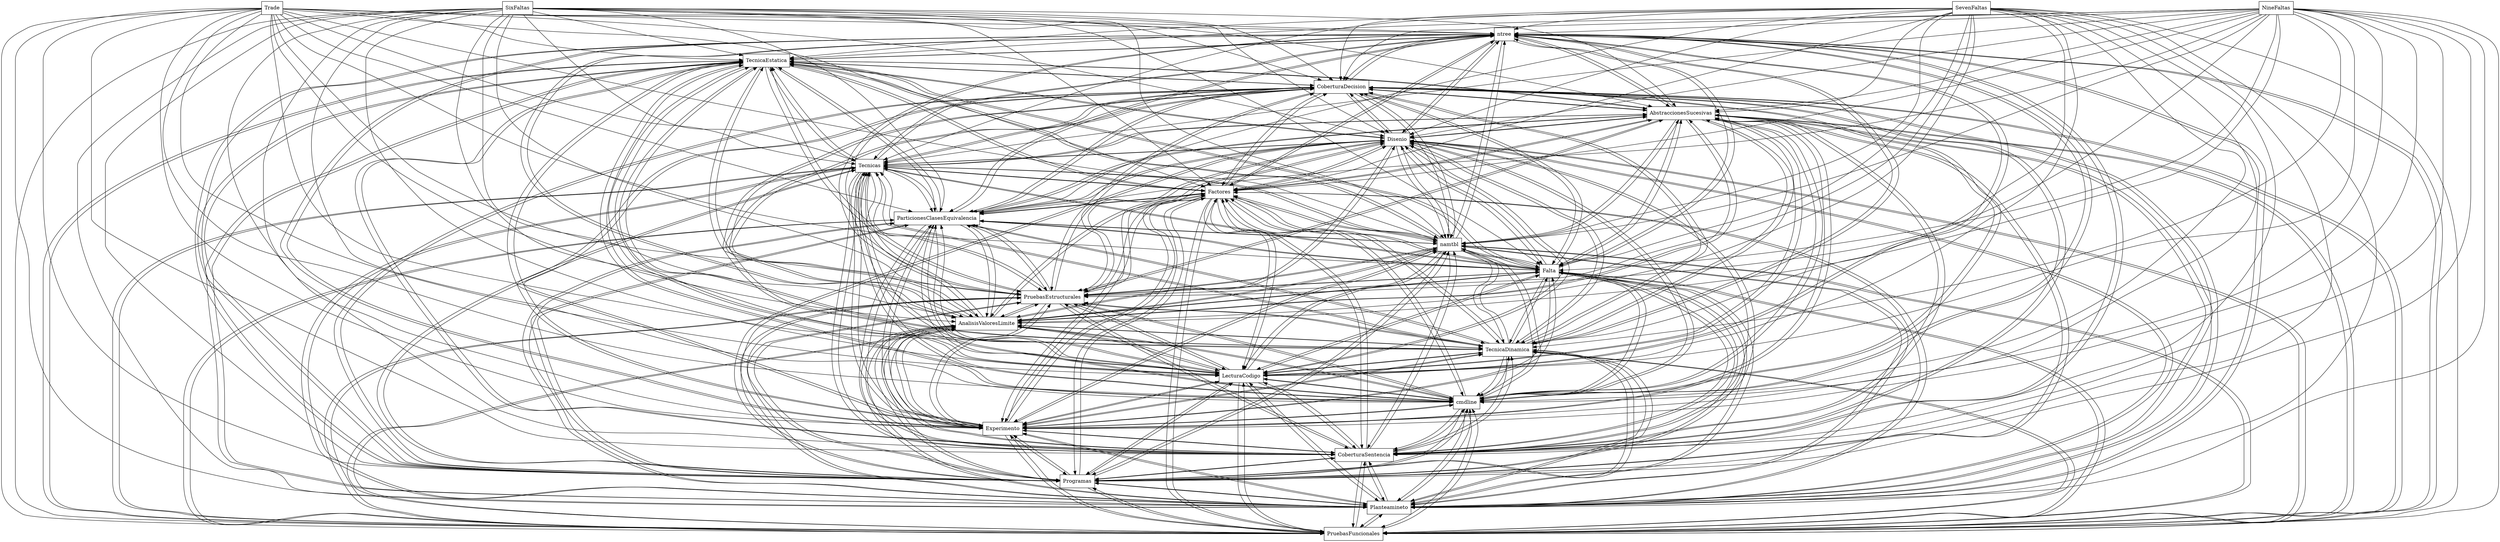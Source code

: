 digraph{
graph [rankdir=TB];
node [shape=box];
edge [arrowhead=normal];
0[label="ntree",]
1[label="TecnicaEstatica",]
2[label="PruebasFuncionales",]
3[label="Planteamineto",]
4[label="Programas",]
5[label="CoberturaSentencia",]
6[label="Trade",]
7[label="Experimento",]
8[label="cmdline",]
9[label="SixFaltas",]
10[label="LecturaCodigo",]
11[label="TecnicaDinamica",]
12[label="AnalisisValoresLimite",]
13[label="NineFaltas",]
14[label="PruebasEstructurales",]
15[label="Falta",]
16[label="namtbl",]
17[label="ParticionesClasesEquivalencia",]
18[label="Factores",]
19[label="SevenFaltas",]
20[label="Tecnicas",]
21[label="Disenio",]
22[label="AbstraccionesSucesivas",]
23[label="CoberturaDecision",]
0->1[label="",]
0->2[label="",]
0->3[label="",]
0->4[label="",]
0->5[label="",]
0->7[label="",]
0->8[label="",]
0->10[label="",]
0->11[label="",]
0->12[label="",]
0->14[label="",]
0->15[label="",]
0->16[label="",]
0->17[label="",]
0->18[label="",]
0->20[label="",]
0->21[label="",]
0->22[label="",]
0->23[label="",]
1->0[label="",]
1->2[label="",]
1->3[label="",]
1->4[label="",]
1->5[label="",]
1->7[label="",]
1->8[label="",]
1->10[label="",]
1->11[label="",]
1->12[label="",]
1->14[label="",]
1->15[label="",]
1->16[label="",]
1->17[label="",]
1->18[label="",]
1->20[label="",]
1->21[label="",]
1->22[label="",]
1->23[label="",]
2->0[label="",]
2->1[label="",]
2->3[label="",]
2->4[label="",]
2->5[label="",]
2->7[label="",]
2->8[label="",]
2->10[label="",]
2->11[label="",]
2->12[label="",]
2->14[label="",]
2->15[label="",]
2->16[label="",]
2->17[label="",]
2->18[label="",]
2->20[label="",]
2->21[label="",]
2->22[label="",]
2->23[label="",]
3->0[label="",]
3->1[label="",]
3->2[label="",]
3->4[label="",]
3->5[label="",]
3->7[label="",]
3->8[label="",]
3->10[label="",]
3->11[label="",]
3->12[label="",]
3->14[label="",]
3->15[label="",]
3->16[label="",]
3->17[label="",]
3->18[label="",]
3->20[label="",]
3->21[label="",]
3->22[label="",]
3->23[label="",]
4->0[label="",]
4->1[label="",]
4->2[label="",]
4->3[label="",]
4->5[label="",]
4->7[label="",]
4->8[label="",]
4->10[label="",]
4->11[label="",]
4->12[label="",]
4->14[label="",]
4->15[label="",]
4->16[label="",]
4->17[label="",]
4->18[label="",]
4->20[label="",]
4->21[label="",]
4->22[label="",]
4->23[label="",]
5->0[label="",]
5->1[label="",]
5->2[label="",]
5->3[label="",]
5->4[label="",]
5->7[label="",]
5->8[label="",]
5->10[label="",]
5->11[label="",]
5->12[label="",]
5->14[label="",]
5->15[label="",]
5->16[label="",]
5->17[label="",]
5->18[label="",]
5->20[label="",]
5->21[label="",]
5->22[label="",]
5->23[label="",]
6->0[label="",]
6->1[label="",]
6->2[label="",]
6->3[label="",]
6->4[label="",]
6->5[label="",]
6->7[label="",]
6->8[label="",]
6->10[label="",]
6->11[label="",]
6->12[label="",]
6->14[label="",]
6->15[label="",]
6->16[label="",]
6->17[label="",]
6->18[label="",]
6->20[label="",]
6->21[label="",]
6->22[label="",]
6->23[label="",]
7->0[label="",]
7->1[label="",]
7->2[label="",]
7->3[label="",]
7->4[label="",]
7->5[label="",]
7->8[label="",]
7->10[label="",]
7->11[label="",]
7->12[label="",]
7->14[label="",]
7->15[label="",]
7->16[label="",]
7->17[label="",]
7->18[label="",]
7->20[label="",]
7->21[label="",]
7->22[label="",]
7->23[label="",]
8->0[label="",]
8->1[label="",]
8->2[label="",]
8->3[label="",]
8->4[label="",]
8->5[label="",]
8->7[label="",]
8->10[label="",]
8->11[label="",]
8->12[label="",]
8->14[label="",]
8->15[label="",]
8->16[label="",]
8->17[label="",]
8->18[label="",]
8->20[label="",]
8->21[label="",]
8->22[label="",]
8->23[label="",]
9->0[label="",]
9->1[label="",]
9->2[label="",]
9->3[label="",]
9->4[label="",]
9->5[label="",]
9->7[label="",]
9->8[label="",]
9->10[label="",]
9->11[label="",]
9->12[label="",]
9->14[label="",]
9->15[label="",]
9->16[label="",]
9->17[label="",]
9->18[label="",]
9->20[label="",]
9->21[label="",]
9->22[label="",]
9->23[label="",]
10->0[label="",]
10->1[label="",]
10->2[label="",]
10->3[label="",]
10->4[label="",]
10->5[label="",]
10->7[label="",]
10->8[label="",]
10->11[label="",]
10->12[label="",]
10->14[label="",]
10->15[label="",]
10->16[label="",]
10->17[label="",]
10->18[label="",]
10->20[label="",]
10->21[label="",]
10->22[label="",]
10->23[label="",]
11->0[label="",]
11->1[label="",]
11->2[label="",]
11->3[label="",]
11->4[label="",]
11->5[label="",]
11->7[label="",]
11->8[label="",]
11->10[label="",]
11->12[label="",]
11->14[label="",]
11->15[label="",]
11->16[label="",]
11->17[label="",]
11->18[label="",]
11->20[label="",]
11->21[label="",]
11->22[label="",]
11->23[label="",]
12->0[label="",]
12->1[label="",]
12->2[label="",]
12->3[label="",]
12->4[label="",]
12->5[label="",]
12->7[label="",]
12->8[label="",]
12->10[label="",]
12->11[label="",]
12->14[label="",]
12->15[label="",]
12->16[label="",]
12->17[label="",]
12->18[label="",]
12->20[label="",]
12->21[label="",]
12->22[label="",]
12->23[label="",]
13->0[label="",]
13->1[label="",]
13->2[label="",]
13->3[label="",]
13->4[label="",]
13->5[label="",]
13->7[label="",]
13->8[label="",]
13->10[label="",]
13->11[label="",]
13->12[label="",]
13->14[label="",]
13->15[label="",]
13->16[label="",]
13->17[label="",]
13->18[label="",]
13->20[label="",]
13->21[label="",]
13->22[label="",]
13->23[label="",]
14->0[label="",]
14->1[label="",]
14->2[label="",]
14->3[label="",]
14->4[label="",]
14->5[label="",]
14->7[label="",]
14->8[label="",]
14->10[label="",]
14->11[label="",]
14->12[label="",]
14->15[label="",]
14->16[label="",]
14->17[label="",]
14->18[label="",]
14->20[label="",]
14->21[label="",]
14->22[label="",]
14->23[label="",]
15->0[label="",]
15->1[label="",]
15->2[label="",]
15->3[label="",]
15->4[label="",]
15->5[label="",]
15->7[label="",]
15->8[label="",]
15->10[label="",]
15->11[label="",]
15->12[label="",]
15->14[label="",]
15->16[label="",]
15->17[label="",]
15->18[label="",]
15->20[label="",]
15->21[label="",]
15->22[label="",]
15->23[label="",]
16->0[label="",]
16->1[label="",]
16->2[label="",]
16->3[label="",]
16->4[label="",]
16->5[label="",]
16->7[label="",]
16->8[label="",]
16->10[label="",]
16->11[label="",]
16->12[label="",]
16->14[label="",]
16->15[label="",]
16->17[label="",]
16->18[label="",]
16->20[label="",]
16->21[label="",]
16->22[label="",]
16->23[label="",]
17->0[label="",]
17->1[label="",]
17->2[label="",]
17->3[label="",]
17->4[label="",]
17->5[label="",]
17->7[label="",]
17->8[label="",]
17->10[label="",]
17->11[label="",]
17->12[label="",]
17->14[label="",]
17->15[label="",]
17->16[label="",]
17->18[label="",]
17->20[label="",]
17->21[label="",]
17->22[label="",]
17->23[label="",]
18->0[label="",]
18->1[label="",]
18->2[label="",]
18->3[label="",]
18->4[label="",]
18->5[label="",]
18->7[label="",]
18->8[label="",]
18->10[label="",]
18->11[label="",]
18->12[label="",]
18->14[label="",]
18->15[label="",]
18->16[label="",]
18->17[label="",]
18->20[label="",]
18->21[label="",]
18->22[label="",]
18->23[label="",]
19->0[label="",]
19->1[label="",]
19->2[label="",]
19->3[label="",]
19->4[label="",]
19->5[label="",]
19->7[label="",]
19->8[label="",]
19->10[label="",]
19->11[label="",]
19->12[label="",]
19->14[label="",]
19->15[label="",]
19->16[label="",]
19->17[label="",]
19->18[label="",]
19->20[label="",]
19->21[label="",]
19->22[label="",]
19->23[label="",]
20->0[label="",]
20->1[label="",]
20->2[label="",]
20->3[label="",]
20->4[label="",]
20->5[label="",]
20->7[label="",]
20->8[label="",]
20->10[label="",]
20->11[label="",]
20->12[label="",]
20->14[label="",]
20->15[label="",]
20->16[label="",]
20->17[label="",]
20->18[label="",]
20->21[label="",]
20->22[label="",]
20->23[label="",]
21->0[label="",]
21->1[label="",]
21->2[label="",]
21->3[label="",]
21->4[label="",]
21->5[label="",]
21->7[label="",]
21->8[label="",]
21->10[label="",]
21->11[label="",]
21->12[label="",]
21->14[label="",]
21->15[label="",]
21->16[label="",]
21->17[label="",]
21->18[label="",]
21->20[label="",]
21->22[label="",]
21->23[label="",]
22->0[label="",]
22->1[label="",]
22->2[label="",]
22->3[label="",]
22->4[label="",]
22->5[label="",]
22->7[label="",]
22->8[label="",]
22->10[label="",]
22->11[label="",]
22->12[label="",]
22->14[label="",]
22->15[label="",]
22->16[label="",]
22->17[label="",]
22->18[label="",]
22->20[label="",]
22->21[label="",]
22->23[label="",]
23->0[label="",]
23->1[label="",]
23->2[label="",]
23->3[label="",]
23->4[label="",]
23->5[label="",]
23->7[label="",]
23->8[label="",]
23->10[label="",]
23->11[label="",]
23->12[label="",]
23->14[label="",]
23->15[label="",]
23->16[label="",]
23->17[label="",]
23->18[label="",]
23->20[label="",]
23->21[label="",]
23->22[label="",]
}

